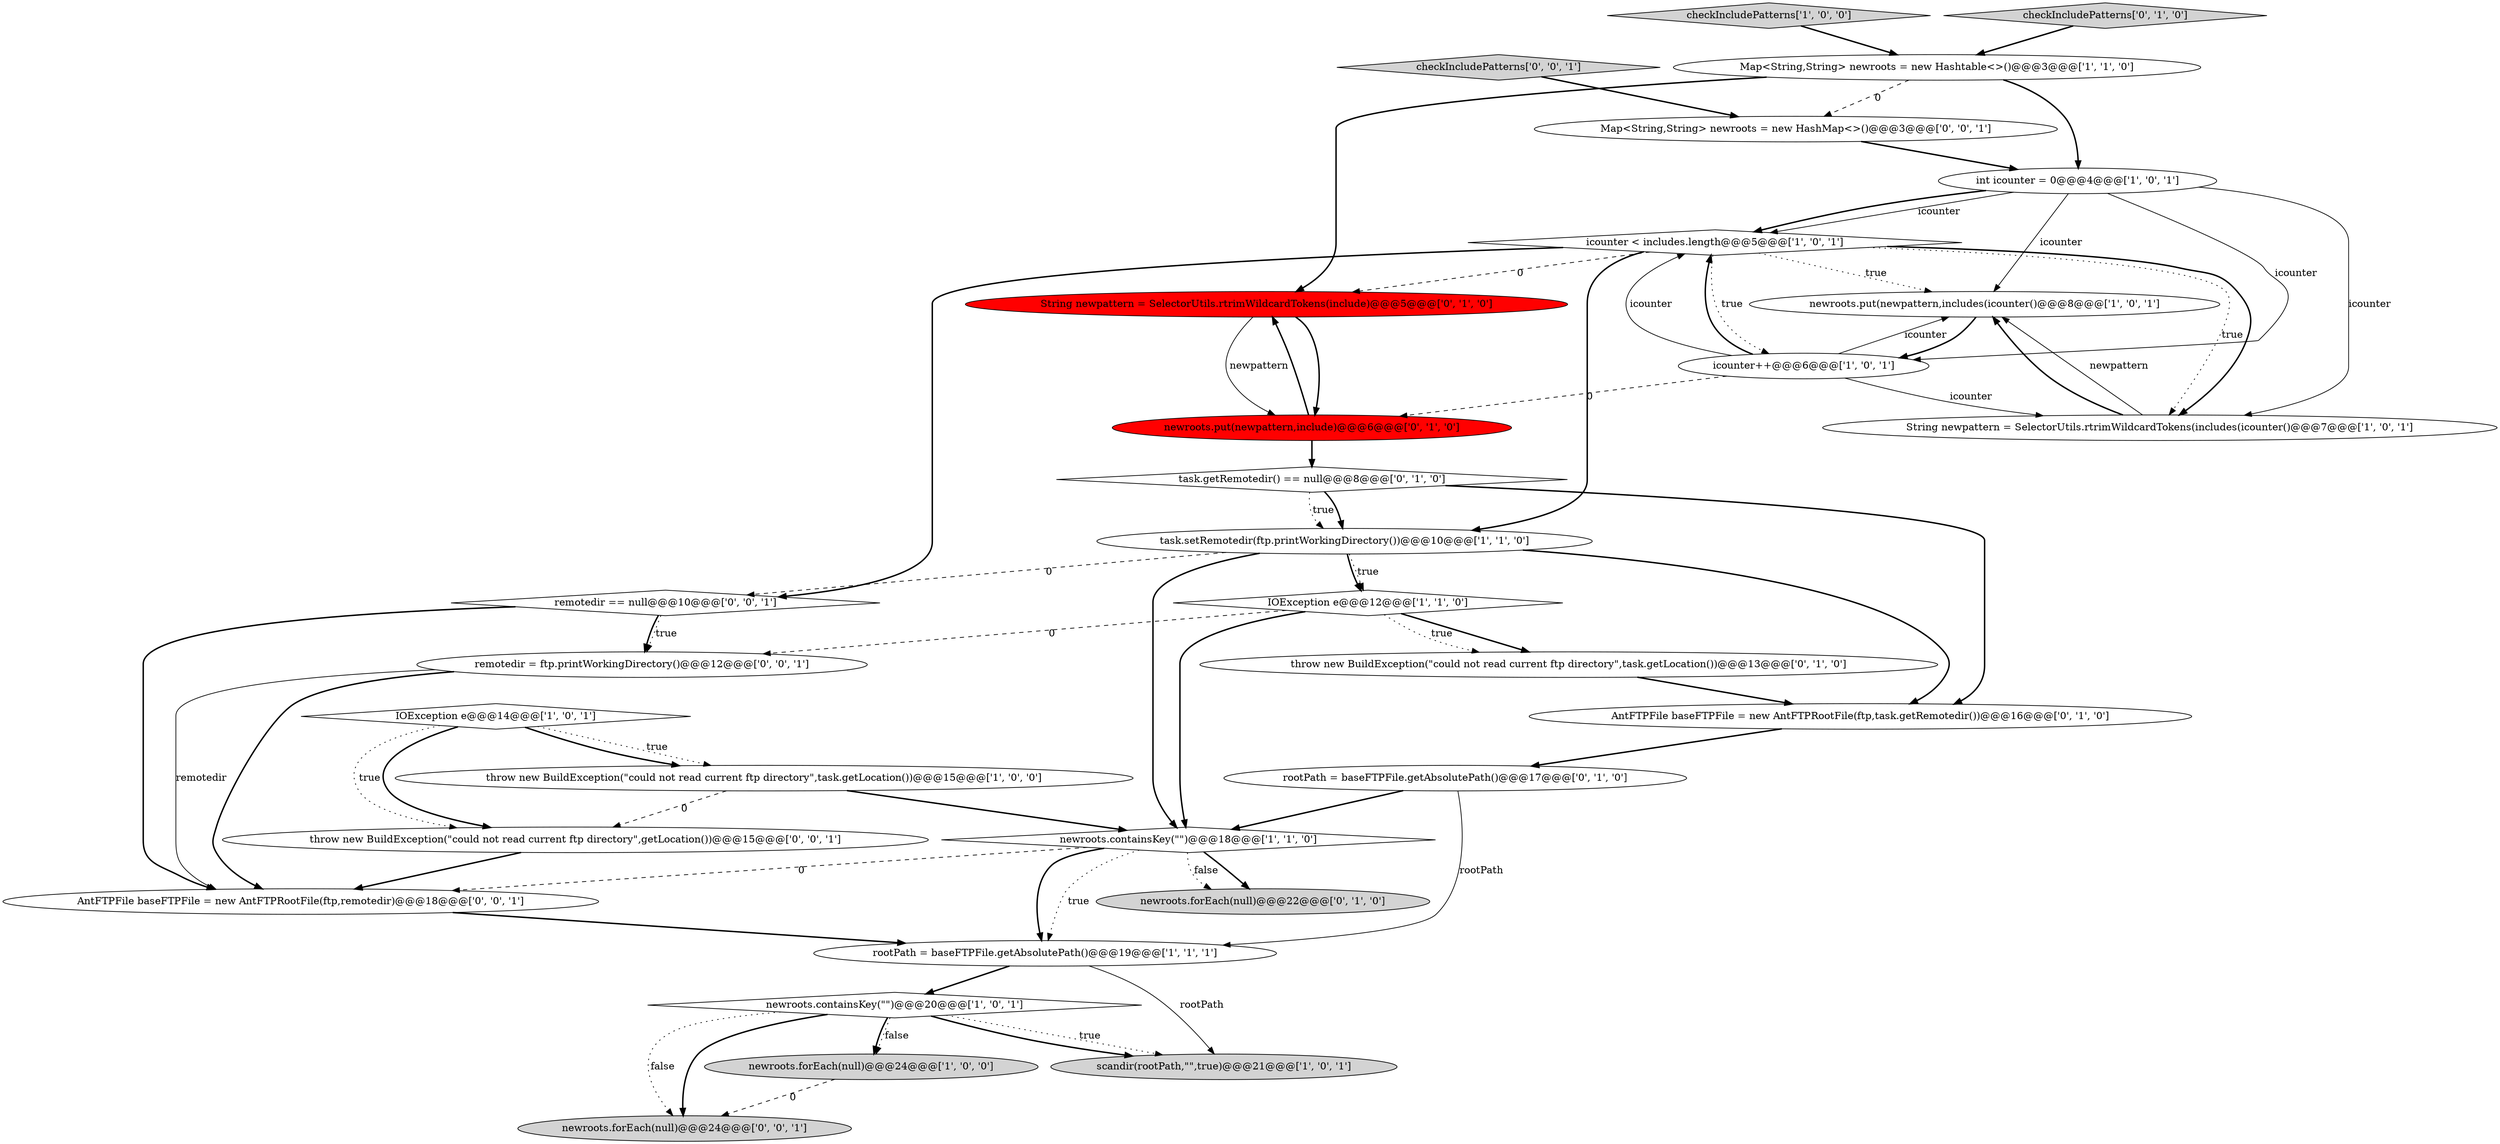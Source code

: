 digraph {
22 [style = filled, label = "String newpattern = SelectorUtils.rtrimWildcardTokens(include)@@@5@@@['0', '1', '0']", fillcolor = red, shape = ellipse image = "AAA1AAABBB2BBB"];
14 [style = filled, label = "task.setRemotedir(ftp.printWorkingDirectory())@@@10@@@['1', '1', '0']", fillcolor = white, shape = ellipse image = "AAA0AAABBB1BBB"];
11 [style = filled, label = "rootPath = baseFTPFile.getAbsolutePath()@@@19@@@['1', '1', '1']", fillcolor = white, shape = ellipse image = "AAA0AAABBB1BBB"];
21 [style = filled, label = "newroots.forEach(null)@@@22@@@['0', '1', '0']", fillcolor = lightgray, shape = ellipse image = "AAA0AAABBB2BBB"];
20 [style = filled, label = "task.getRemotedir() == null@@@8@@@['0', '1', '0']", fillcolor = white, shape = diamond image = "AAA0AAABBB2BBB"];
5 [style = filled, label = "checkIncludePatterns['1', '0', '0']", fillcolor = lightgray, shape = diamond image = "AAA0AAABBB1BBB"];
19 [style = filled, label = "newroots.put(newpattern,include)@@@6@@@['0', '1', '0']", fillcolor = red, shape = ellipse image = "AAA1AAABBB2BBB"];
7 [style = filled, label = "throw new BuildException(\"could not read current ftp directory\",task.getLocation())@@@15@@@['1', '0', '0']", fillcolor = white, shape = ellipse image = "AAA0AAABBB1BBB"];
13 [style = filled, label = "newroots.put(newpattern,includes(icounter()@@@8@@@['1', '0', '1']", fillcolor = white, shape = ellipse image = "AAA0AAABBB1BBB"];
15 [style = filled, label = "newroots.forEach(null)@@@24@@@['1', '0', '0']", fillcolor = lightgray, shape = ellipse image = "AAA0AAABBB1BBB"];
4 [style = filled, label = "icounter < includes.length@@@5@@@['1', '0', '1']", fillcolor = white, shape = diamond image = "AAA0AAABBB1BBB"];
17 [style = filled, label = "rootPath = baseFTPFile.getAbsolutePath()@@@17@@@['0', '1', '0']", fillcolor = white, shape = ellipse image = "AAA0AAABBB2BBB"];
9 [style = filled, label = "Map<String,String> newroots = new Hashtable<>()@@@3@@@['1', '1', '0']", fillcolor = white, shape = ellipse image = "AAA0AAABBB1BBB"];
1 [style = filled, label = "String newpattern = SelectorUtils.rtrimWildcardTokens(includes(icounter()@@@7@@@['1', '0', '1']", fillcolor = white, shape = ellipse image = "AAA0AAABBB1BBB"];
24 [style = filled, label = "throw new BuildException(\"could not read current ftp directory\",getLocation())@@@15@@@['0', '0', '1']", fillcolor = white, shape = ellipse image = "AAA0AAABBB3BBB"];
6 [style = filled, label = "newroots.containsKey(\"\")@@@18@@@['1', '1', '0']", fillcolor = white, shape = diamond image = "AAA0AAABBB1BBB"];
23 [style = filled, label = "AntFTPFile baseFTPFile = new AntFTPRootFile(ftp,task.getRemotedir())@@@16@@@['0', '1', '0']", fillcolor = white, shape = ellipse image = "AAA0AAABBB2BBB"];
2 [style = filled, label = "int icounter = 0@@@4@@@['1', '0', '1']", fillcolor = white, shape = ellipse image = "AAA0AAABBB1BBB"];
29 [style = filled, label = "newroots.forEach(null)@@@24@@@['0', '0', '1']", fillcolor = lightgray, shape = ellipse image = "AAA0AAABBB3BBB"];
10 [style = filled, label = "newroots.containsKey(\"\")@@@20@@@['1', '0', '1']", fillcolor = white, shape = diamond image = "AAA0AAABBB1BBB"];
30 [style = filled, label = "remotedir = ftp.printWorkingDirectory()@@@12@@@['0', '0', '1']", fillcolor = white, shape = ellipse image = "AAA0AAABBB3BBB"];
18 [style = filled, label = "checkIncludePatterns['0', '1', '0']", fillcolor = lightgray, shape = diamond image = "AAA0AAABBB2BBB"];
8 [style = filled, label = "IOException e@@@12@@@['1', '1', '0']", fillcolor = white, shape = diamond image = "AAA0AAABBB1BBB"];
28 [style = filled, label = "Map<String,String> newroots = new HashMap<>()@@@3@@@['0', '0', '1']", fillcolor = white, shape = ellipse image = "AAA0AAABBB3BBB"];
0 [style = filled, label = "icounter++@@@6@@@['1', '0', '1']", fillcolor = white, shape = ellipse image = "AAA0AAABBB1BBB"];
27 [style = filled, label = "remotedir == null@@@10@@@['0', '0', '1']", fillcolor = white, shape = diamond image = "AAA0AAABBB3BBB"];
12 [style = filled, label = "scandir(rootPath,\"\",true)@@@21@@@['1', '0', '1']", fillcolor = lightgray, shape = ellipse image = "AAA0AAABBB1BBB"];
25 [style = filled, label = "AntFTPFile baseFTPFile = new AntFTPRootFile(ftp,remotedir)@@@18@@@['0', '0', '1']", fillcolor = white, shape = ellipse image = "AAA0AAABBB3BBB"];
26 [style = filled, label = "checkIncludePatterns['0', '0', '1']", fillcolor = lightgray, shape = diamond image = "AAA0AAABBB3BBB"];
3 [style = filled, label = "IOException e@@@14@@@['1', '0', '1']", fillcolor = white, shape = diamond image = "AAA0AAABBB1BBB"];
16 [style = filled, label = "throw new BuildException(\"could not read current ftp directory\",task.getLocation())@@@13@@@['0', '1', '0']", fillcolor = white, shape = ellipse image = "AAA0AAABBB2BBB"];
9->22 [style = bold, label=""];
2->4 [style = solid, label="icounter"];
8->16 [style = bold, label=""];
4->14 [style = bold, label=""];
3->7 [style = dotted, label="true"];
0->4 [style = solid, label="icounter"];
1->13 [style = solid, label="newpattern"];
11->12 [style = solid, label="rootPath"];
10->15 [style = bold, label=""];
17->11 [style = solid, label="rootPath"];
10->12 [style = dotted, label="true"];
5->9 [style = bold, label=""];
22->19 [style = bold, label=""];
17->6 [style = bold, label=""];
9->2 [style = bold, label=""];
3->24 [style = bold, label=""];
4->1 [style = dotted, label="true"];
6->21 [style = bold, label=""];
0->19 [style = dashed, label="0"];
19->20 [style = bold, label=""];
27->30 [style = bold, label=""];
30->25 [style = solid, label="remotedir"];
4->0 [style = dotted, label="true"];
9->28 [style = dashed, label="0"];
8->16 [style = dotted, label="true"];
20->14 [style = dotted, label="true"];
6->21 [style = dotted, label="false"];
30->25 [style = bold, label=""];
6->25 [style = dashed, label="0"];
8->6 [style = bold, label=""];
20->14 [style = bold, label=""];
15->29 [style = dashed, label="0"];
4->22 [style = dashed, label="0"];
16->23 [style = bold, label=""];
2->4 [style = bold, label=""];
10->29 [style = dotted, label="false"];
1->13 [style = bold, label=""];
14->27 [style = dashed, label="0"];
2->0 [style = solid, label="icounter"];
10->15 [style = dotted, label="false"];
3->24 [style = dotted, label="true"];
4->13 [style = dotted, label="true"];
28->2 [style = bold, label=""];
27->30 [style = dotted, label="true"];
20->23 [style = bold, label=""];
14->23 [style = bold, label=""];
10->29 [style = bold, label=""];
3->7 [style = bold, label=""];
7->24 [style = dashed, label="0"];
0->4 [style = bold, label=""];
11->10 [style = bold, label=""];
10->12 [style = bold, label=""];
24->25 [style = bold, label=""];
25->11 [style = bold, label=""];
6->11 [style = bold, label=""];
0->1 [style = solid, label="icounter"];
4->27 [style = bold, label=""];
7->6 [style = bold, label=""];
2->13 [style = solid, label="icounter"];
18->9 [style = bold, label=""];
22->19 [style = solid, label="newpattern"];
14->8 [style = dotted, label="true"];
0->13 [style = solid, label="icounter"];
23->17 [style = bold, label=""];
8->30 [style = dashed, label="0"];
4->1 [style = bold, label=""];
14->8 [style = bold, label=""];
26->28 [style = bold, label=""];
6->11 [style = dotted, label="true"];
19->22 [style = bold, label=""];
27->25 [style = bold, label=""];
14->6 [style = bold, label=""];
2->1 [style = solid, label="icounter"];
13->0 [style = bold, label=""];
}
